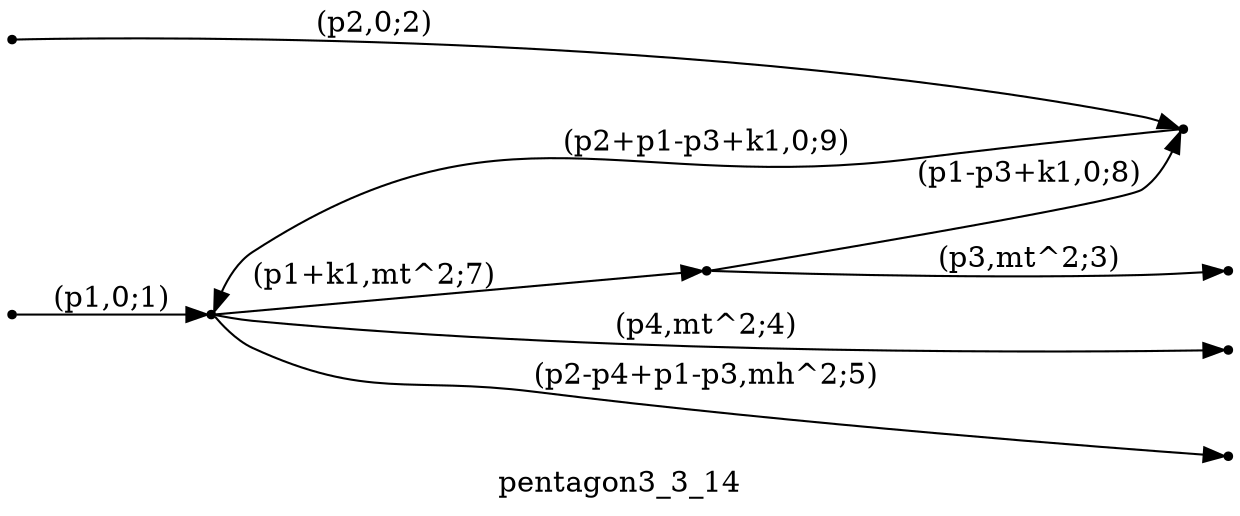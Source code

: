 digraph pentagon3_3_14 {
  label="pentagon3_3_14";
  rankdir="LR";
  subgraph edges {
    -1 -> 3 [label="(p1,0;1)"];
    -2 -> 2 [label="(p2,0;2)"];
    1 -> -3 [label="(p3,mt^2;3)"];
    3 -> -4 [label="(p4,mt^2;4)"];
    3 -> -5 [label="(p2-p4+p1-p3,mh^2;5)"];
    3 -> 1 [label="(p1+k1,mt^2;7)"];
    1 -> 2 [label="(p1-p3+k1,0;8)"];
    2 -> 3 [label="(p2+p1-p3+k1,0;9)"];
  }
  subgraph incoming { rank="source"; -1; -2; }
  subgraph outgoing { rank="sink"; -3; -4; -5; }
-5 [shape=point];
-4 [shape=point];
-3 [shape=point];
-2 [shape=point];
-1 [shape=point];
1 [shape=point];
2 [shape=point];
3 [shape=point];
}

